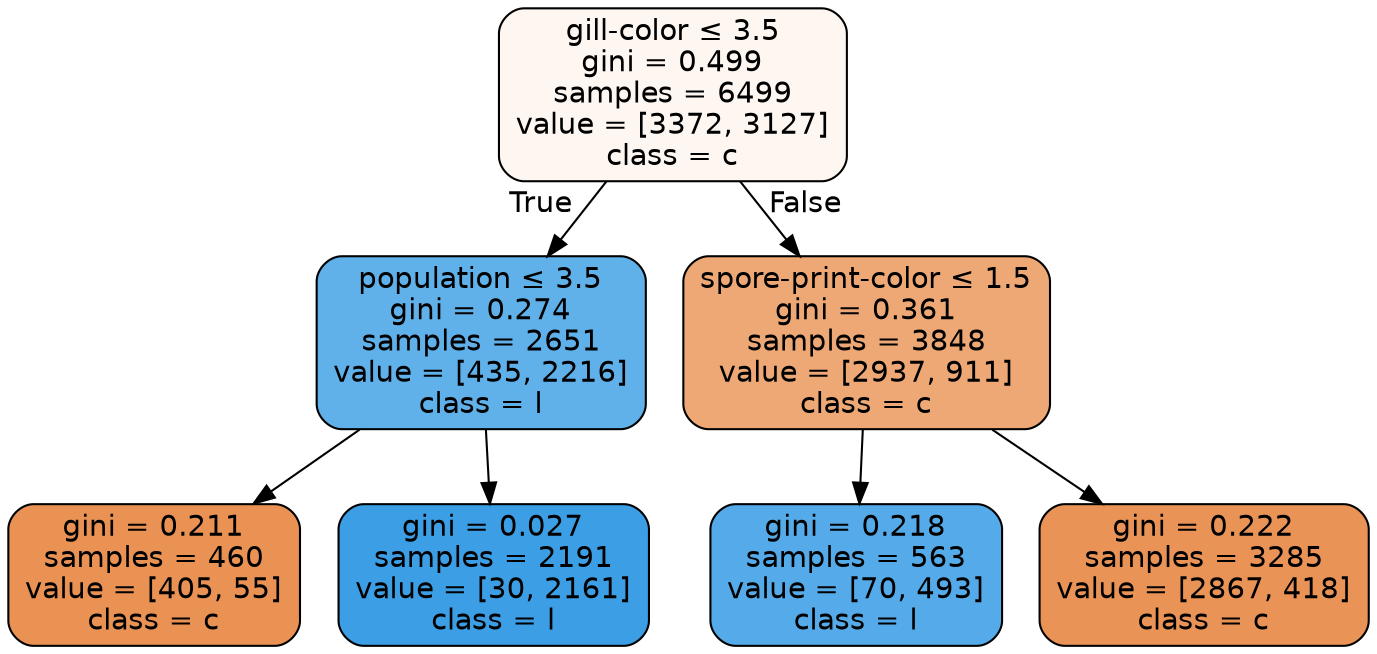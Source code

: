 digraph Tree {
node [shape=box, style="filled, rounded", color="black", fontname=helvetica] ;
edge [fontname=helvetica] ;
0 [label=<gill-color &le; 3.5<br/>gini = 0.499<br/>samples = 6499<br/>value = [3372, 3127]<br/>class = c>, fillcolor="#fdf6f1"] ;
1 [label=<population &le; 3.5<br/>gini = 0.274<br/>samples = 2651<br/>value = [435, 2216]<br/>class = l>, fillcolor="#60b0ea"] ;
0 -> 1 [labeldistance=2.5, labelangle=45, headlabel="True"] ;
2 [label=<gini = 0.211<br/>samples = 460<br/>value = [405, 55]<br/>class = c>, fillcolor="#e99254"] ;
1 -> 2 ;
3 [label=<gini = 0.027<br/>samples = 2191<br/>value = [30, 2161]<br/>class = l>, fillcolor="#3c9ee5"] ;
1 -> 3 ;
4 [label=<spore-print-color &le; 1.5<br/>gini = 0.361<br/>samples = 3848<br/>value = [2937, 911]<br/>class = c>, fillcolor="#eda876"] ;
0 -> 4 [labeldistance=2.5, labelangle=-45, headlabel="False"] ;
5 [label=<gini = 0.218<br/>samples = 563<br/>value = [70, 493]<br/>class = l>, fillcolor="#55abe9"] ;
4 -> 5 ;
6 [label=<gini = 0.222<br/>samples = 3285<br/>value = [2867, 418]<br/>class = c>, fillcolor="#e99356"] ;
4 -> 6 ;
}
